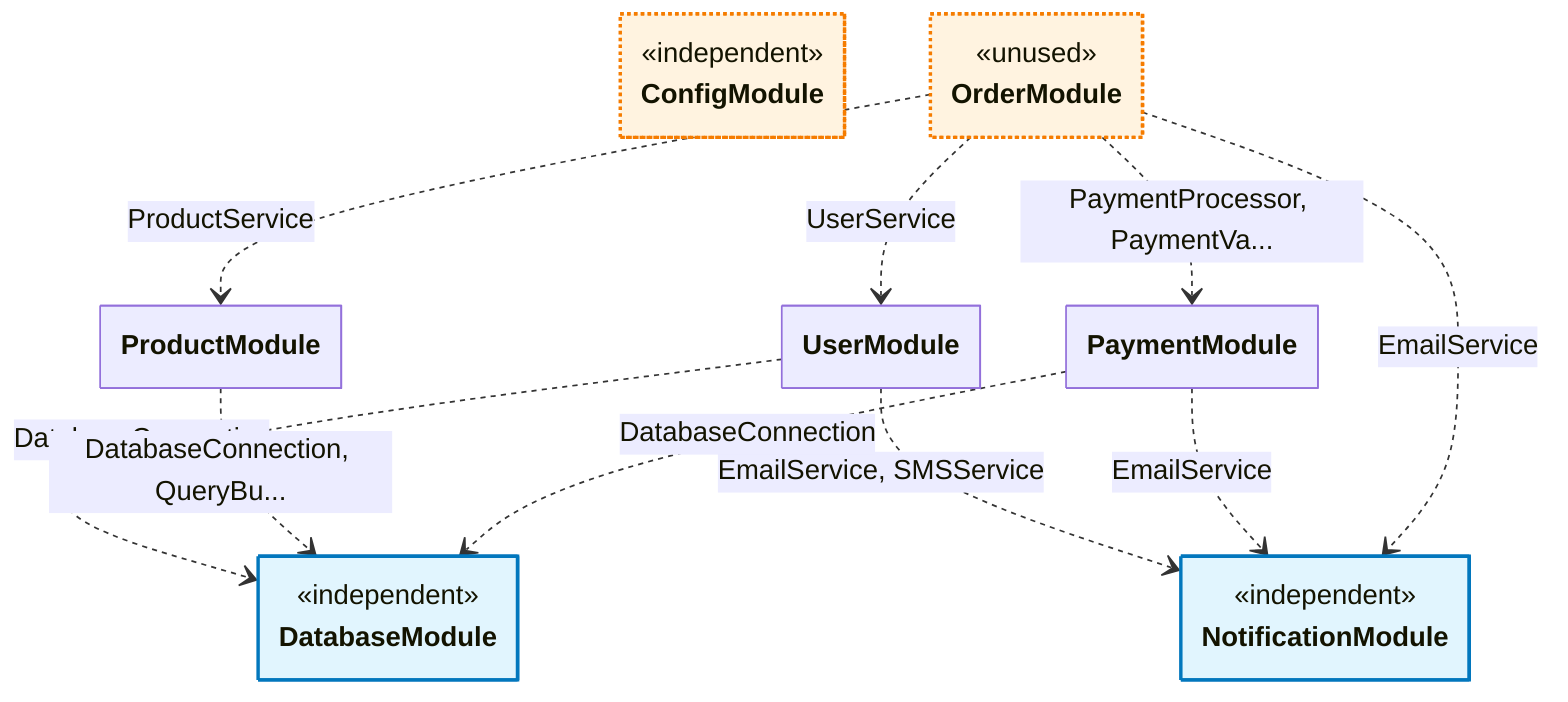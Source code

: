 ---
config:
  class:
    hideEmptyMembersBox: true
---
classDiagram
direction TB
    class ConfigModule {
    }
    class NotificationModule {
    }
    class DatabaseModule {
    }
    class UserModule {
    }
    class ProductModule {
    }
    class PaymentModule {
    }
    class OrderModule {
    }

    <<independent>> ConfigModule
    <<independent>> NotificationModule
    <<independent>> DatabaseModule
    <<unused>> ConfigModule
    <<unused>> OrderModule

    UserModule ..> DatabaseModule : DatabaseConnection
    UserModule ..> NotificationModule : EmailService, SMSService
    ProductModule ..> DatabaseModule : DatabaseConnection, QueryBu...
    PaymentModule ..> DatabaseModule : DatabaseConnection
    PaymentModule ..> NotificationModule : EmailService
    OrderModule ..> UserModule : UserService
    OrderModule ..> ProductModule : ProductService
    OrderModule ..> PaymentModule : PaymentProcessor, PaymentVa...
    OrderModule ..> NotificationModule : EmailService

    class ConfigModule:::independent
    class NotificationModule:::independent
    class DatabaseModule:::independent
    class ConfigModule:::unused
    class OrderModule:::unused

    classDef independent fill:#e1f5fe, stroke:#0277bd, stroke-width:2px;
    classDef unused fill:#fff3e0, stroke:#f57c00, stroke-width:2px, stroke-dasharray: 2;